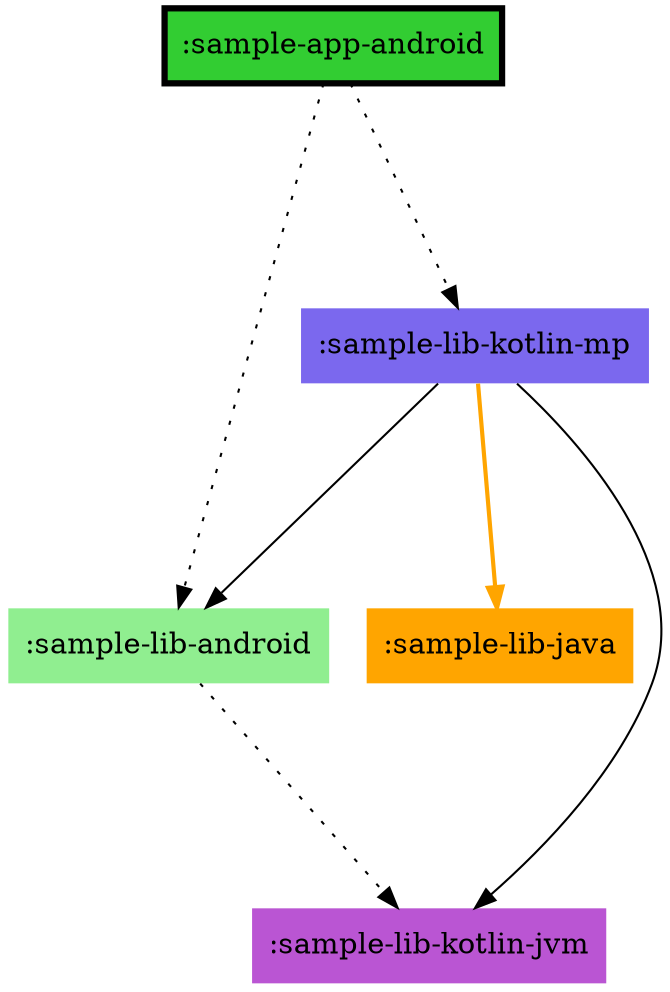 digraph {
  edge [arrowhead="normal",arrowtail="none"]
  graph [bgcolor="transparent",dpi="100",fontsize="30",layout="dot",ranksep="1.5",rankdir="TB"]
  node [style="filled"]
  ":sample-app-android" [fillcolor="limegreen",penwidth="3",shape="box"]
  ":sample-lib-android" [fillcolor="lightgreen",shape="none"]
  ":sample-lib-java" [fillcolor="orange",shape="none"]
  ":sample-lib-kotlin-jvm" [fillcolor="mediumorchid",shape="none"]
  ":sample-lib-kotlin-mp" [fillcolor="mediumslateblue",shape="none"]
  ":sample-app-android" -> ":sample-lib-android" [style="dotted"]
  ":sample-app-android" -> ":sample-lib-kotlin-mp" [style="dotted"]
  ":sample-lib-android" -> ":sample-lib-kotlin-jvm" [style="dotted"]
  ":sample-lib-kotlin-mp" -> ":sample-lib-android" [style="solid"]
  ":sample-lib-kotlin-mp" -> ":sample-lib-java" [style="bold",color="orange"]
  ":sample-lib-kotlin-mp" -> ":sample-lib-kotlin-jvm" [style="solid"]
}
